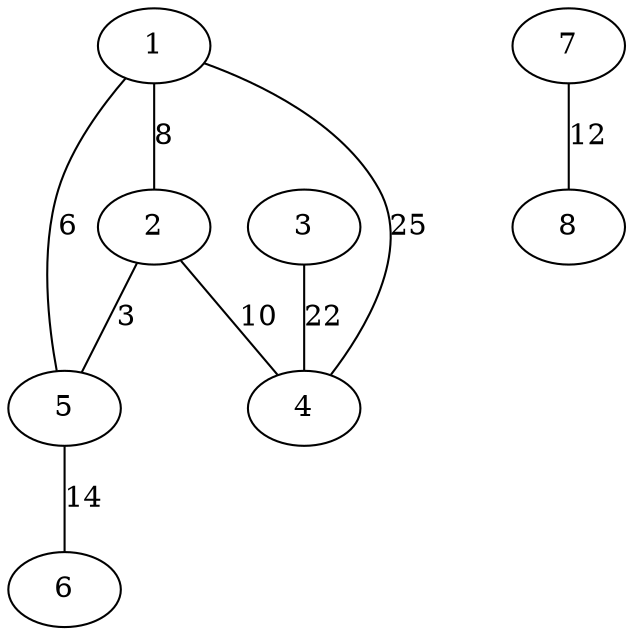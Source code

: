 graph {
1 -- 2[label=8];
1 -- 4[label=25];
1 -- 5[label=6];
2 -- 4[label=10];
2 -- 5[label=3];
3 -- 4[label=22];
5 -- 6[label=14];
7 -- 8[label=12];
}
